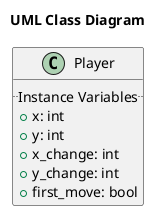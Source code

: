 @startuml player
scale 1
title  "UML Class Diagram"
class Player {
	.. Instance Variables ..
	+ x: int
	+ y: int
    + x_change: int
    + y_change: int
    + first_move: bool
}
@enduml